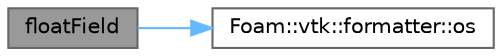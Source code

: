 digraph "floatField"
{
 // LATEX_PDF_SIZE
  bgcolor="transparent";
  edge [fontname=Helvetica,fontsize=10,labelfontname=Helvetica,labelfontsize=10];
  node [fontname=Helvetica,fontsize=10,shape=box,height=0.2,width=0.4];
  rankdir="LR";
  Node1 [id="Node000001",label="floatField",height=0.2,width=0.4,color="gray40", fillcolor="grey60", style="filled", fontcolor="black",tooltip=" "];
  Node1 -> Node2 [id="edge1_Node000001_Node000002",color="steelblue1",style="solid",tooltip=" "];
  Node2 [id="Node000002",label="Foam::vtk::formatter::os",height=0.2,width=0.4,color="grey40", fillcolor="white", style="filled",URL="$classFoam_1_1vtk_1_1formatter.html#ab64948a4d38dd0eaf1b006c8b0cfd0c3",tooltip=" "];
}
